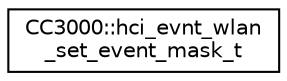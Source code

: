 digraph "Graphical Class Hierarchy"
{
  edge [fontname="Helvetica",fontsize="10",labelfontname="Helvetica",labelfontsize="10"];
  node [fontname="Helvetica",fontsize="10",shape=record];
  rankdir="LR";
  Node1 [label="CC3000::hci_evnt_wlan\l_set_event_mask_t",height=0.2,width=0.4,color="black", fillcolor="white", style="filled",URL="$d1/de7/structCC3000_1_1hci__evnt__wlan__set__event__mask__t.html"];
}
